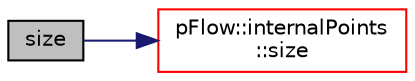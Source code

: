 digraph "size"
{
 // LATEX_PDF_SIZE
  edge [fontname="Helvetica",fontsize="10",labelfontname="Helvetica",labelfontsize="10"];
  node [fontname="Helvetica",fontsize="10",shape=record];
  rankdir="LR";
  Node1 [label="size",height=0.2,width=0.4,color="black", fillcolor="grey75", style="filled", fontcolor="black",tooltip=" "];
  Node1 -> Node2 [color="midnightblue",fontsize="10",style="solid",fontname="Helvetica"];
  Node2 [label="pFlow::internalPoints\l::size",height=0.2,width=0.4,color="red", fillcolor="white", style="filled",URL="$classpFlow_1_1internalPoints.html#a29636b87d7c459031e2410e5d7623b0f",tooltip=" "];
}
